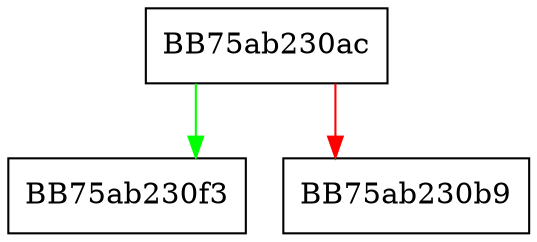 digraph as_object {
  node [shape="box"];
  graph [splines=ortho];
  BB75ab230ac -> BB75ab230f3 [color="green"];
  BB75ab230ac -> BB75ab230b9 [color="red"];
}